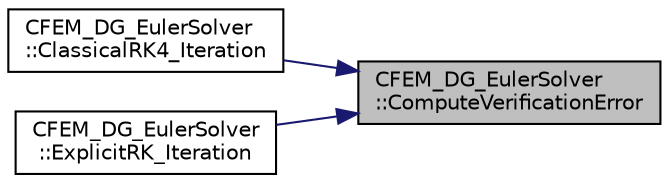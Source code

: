 digraph "CFEM_DG_EulerSolver::ComputeVerificationError"
{
 // LATEX_PDF_SIZE
  edge [fontname="Helvetica",fontsize="10",labelfontname="Helvetica",labelfontsize="10"];
  node [fontname="Helvetica",fontsize="10",shape=record];
  rankdir="RL";
  Node1 [label="CFEM_DG_EulerSolver\l::ComputeVerificationError",height=0.2,width=0.4,color="black", fillcolor="grey75", style="filled", fontcolor="black",tooltip="Compute the global error measures (L2, Linf) for verification cases."];
  Node1 -> Node2 [dir="back",color="midnightblue",fontsize="10",style="solid",fontname="Helvetica"];
  Node2 [label="CFEM_DG_EulerSolver\l::ClassicalRK4_Iteration",height=0.2,width=0.4,color="black", fillcolor="white", style="filled",URL="$classCFEM__DG__EulerSolver.html#a5f05845eb2f1bb8619d7da896e6aa3f3",tooltip="Update the solution using the classical fourth-order Runge-Kutta scheme."];
  Node1 -> Node3 [dir="back",color="midnightblue",fontsize="10",style="solid",fontname="Helvetica"];
  Node3 [label="CFEM_DG_EulerSolver\l::ExplicitRK_Iteration",height=0.2,width=0.4,color="black", fillcolor="white", style="filled",URL="$classCFEM__DG__EulerSolver.html#a980de4518bb9a77a25146d56ae072acf",tooltip="Update the solution using a Runge-Kutta scheme."];
}
